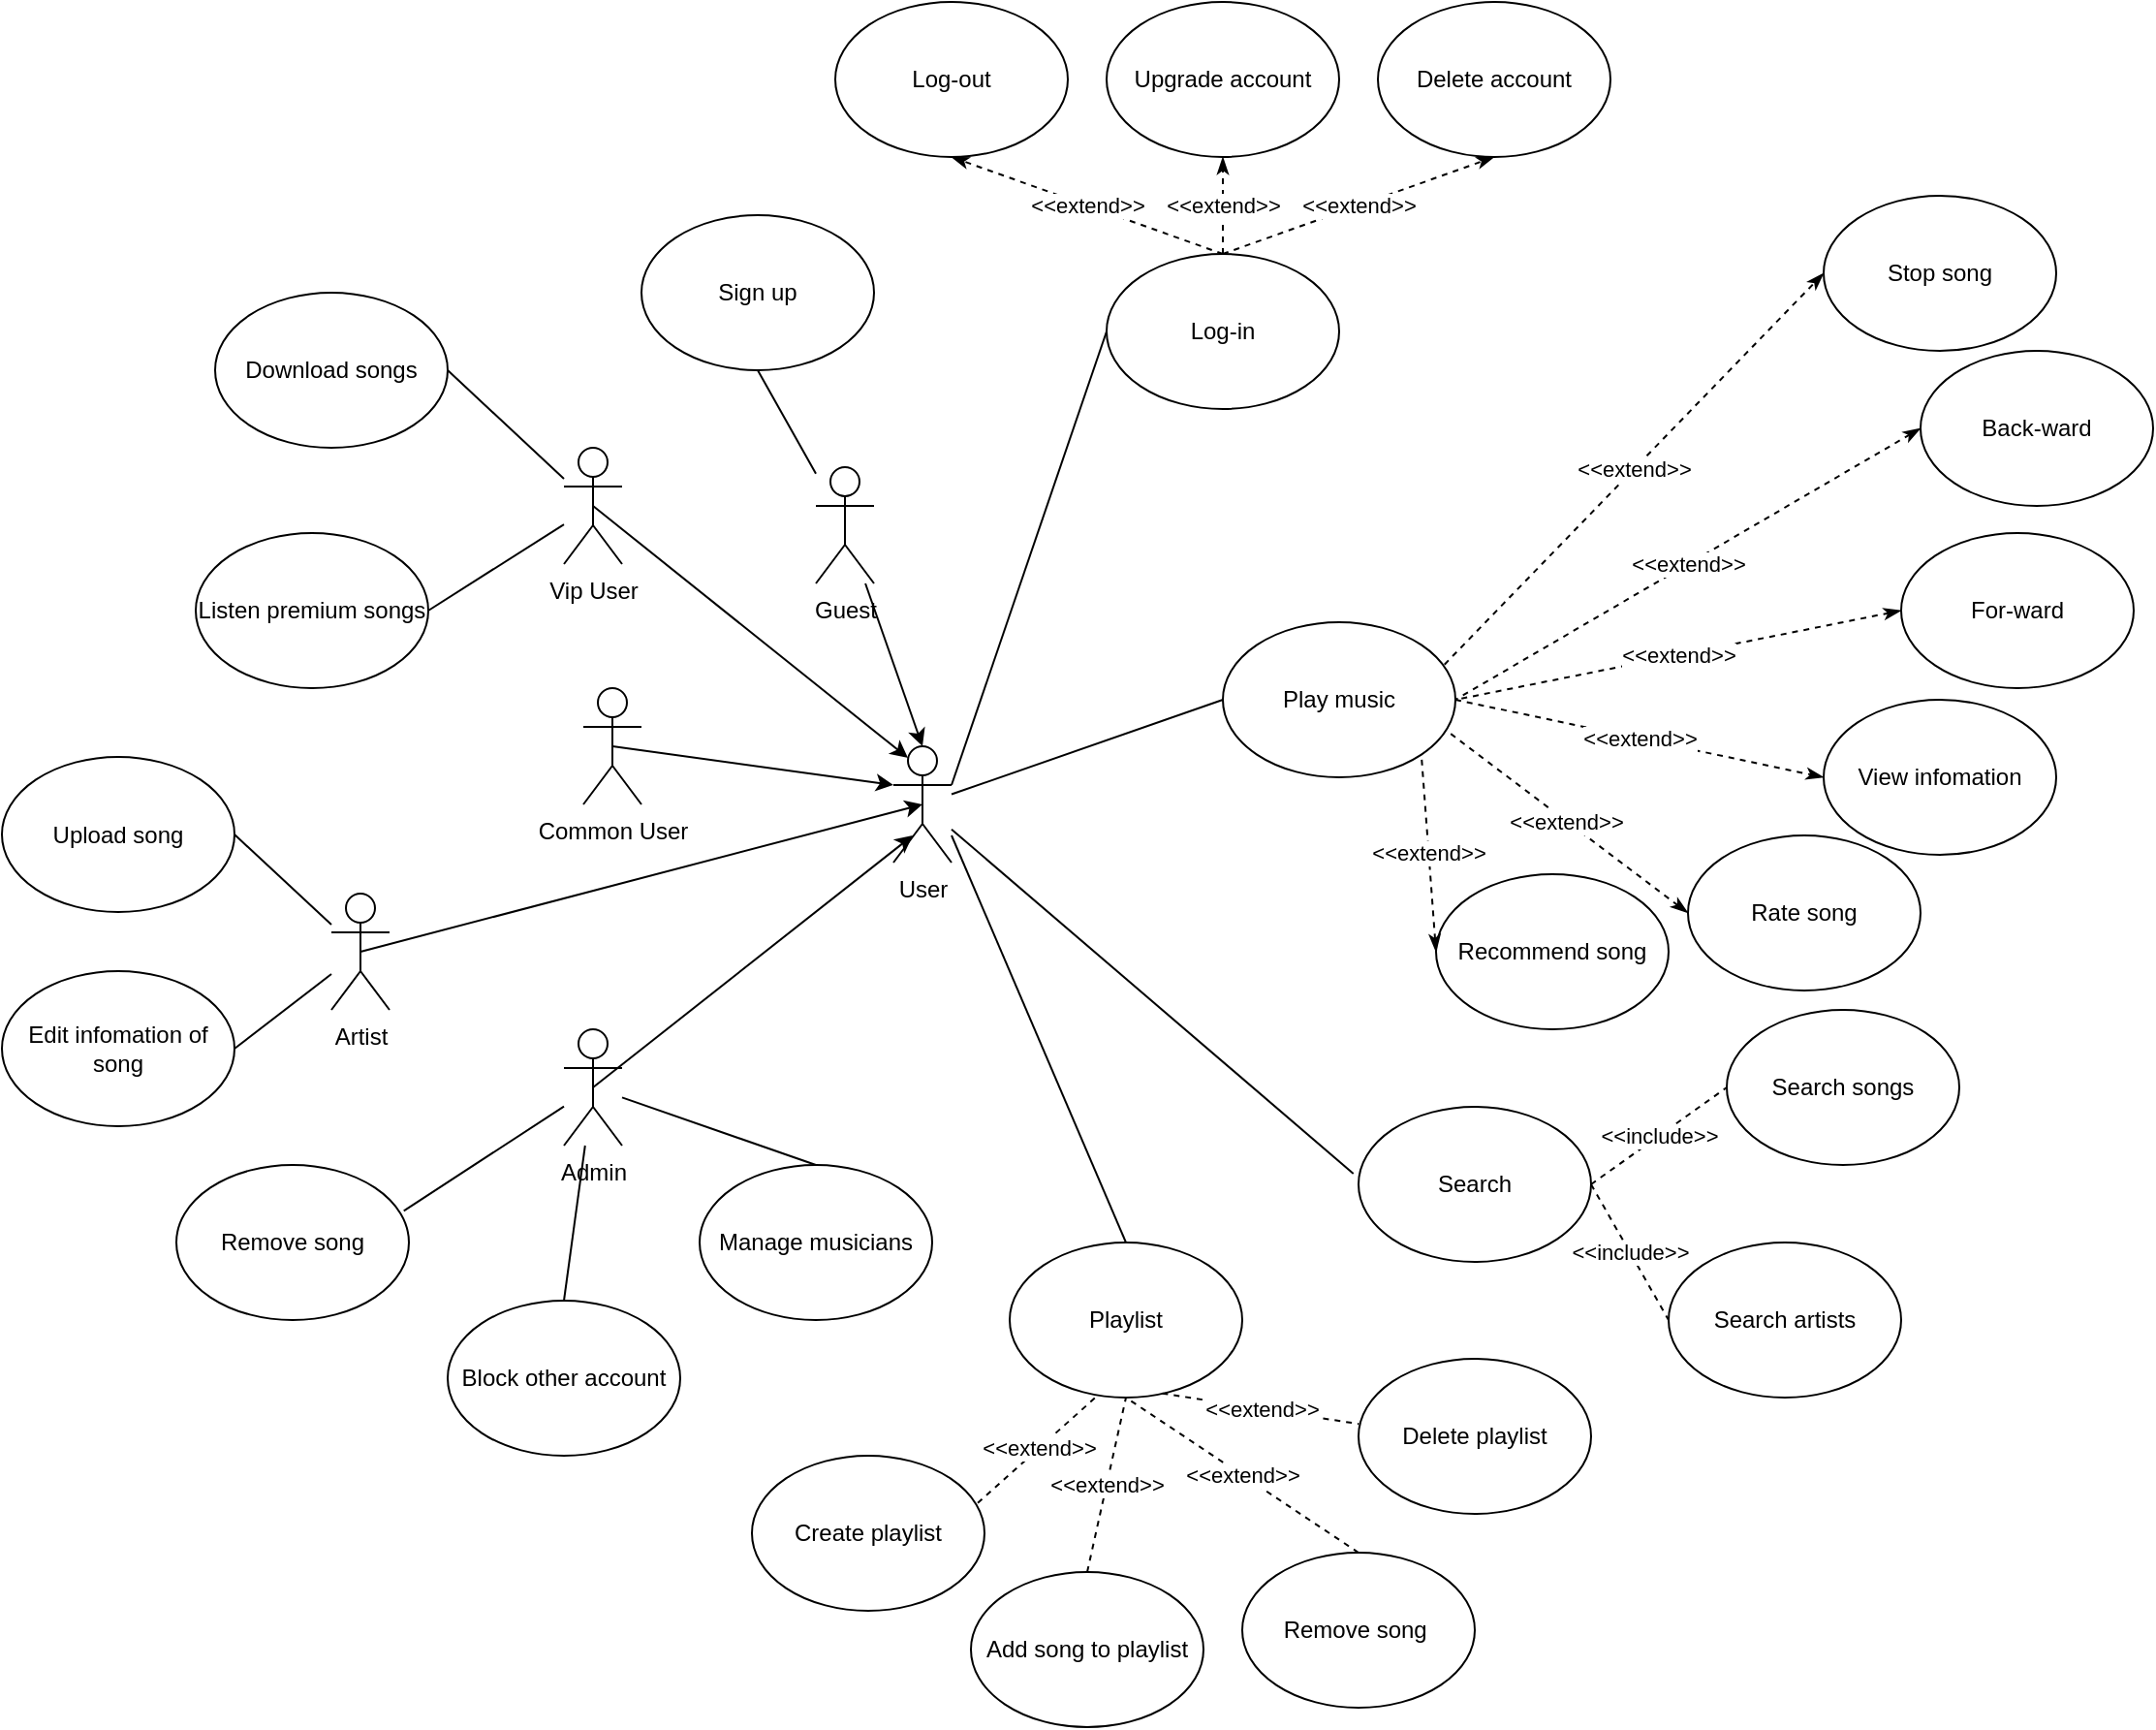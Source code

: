 <mxfile version="20.6.2" type="google" pages="2"><diagram name="Page-1" id="ff44883e-f642-bcb2-894b-16b3d25a3f0b"><mxGraphModel grid="1" page="1" gridSize="10" guides="1" tooltips="1" connect="1" arrows="1" fold="1" pageScale="1.5" pageWidth="1169" pageHeight="826" background="none" math="0" shadow="0"><root><mxCell id="0" style=";html=1;"/><mxCell id="1" style=";html=1;" parent="0"/><mxCell id="Z336J9xKQwWZEWa2pqKp-1" value="User" style="shape=umlActor;verticalLabelPosition=bottom;verticalAlign=top;html=1;outlineConnect=0;" vertex="1" parent="1"><mxGeometry x="840" y="534" width="30" height="60" as="geometry"/></mxCell><mxCell id="Z336J9xKQwWZEWa2pqKp-7" value="Log-in" style="ellipse;whiteSpace=wrap;html=1;" vertex="1" parent="1"><mxGeometry x="950" y="280" width="120" height="80" as="geometry"/></mxCell><mxCell id="Z336J9xKQwWZEWa2pqKp-8" value="Log-out" style="ellipse;whiteSpace=wrap;html=1;" vertex="1" parent="1"><mxGeometry x="810" y="150" width="120" height="80" as="geometry"/></mxCell><mxCell id="Z336J9xKQwWZEWa2pqKp-9" value="Upgrade account" style="ellipse;whiteSpace=wrap;html=1;" vertex="1" parent="1"><mxGeometry x="950" y="150" width="120" height="80" as="geometry"/></mxCell><mxCell id="Z336J9xKQwWZEWa2pqKp-12" value="" style="endArrow=none;html=1;rounded=0;entryX=0;entryY=0.5;entryDx=0;entryDy=0;exitX=1;exitY=0.333;exitDx=0;exitDy=0;exitPerimeter=0;" edge="1" parent="1" source="Z336J9xKQwWZEWa2pqKp-1" target="Z336J9xKQwWZEWa2pqKp-7"><mxGeometry width="50" height="50" relative="1" as="geometry"><mxPoint x="890" y="554" as="sourcePoint"/><mxPoint x="960" y="544" as="targetPoint"/></mxGeometry></mxCell><mxCell id="Z336J9xKQwWZEWa2pqKp-13" value="&amp;lt;&amp;lt;extend&amp;gt;&amp;gt;" style="endArrow=classicThin;html=1;rounded=0;exitX=0.5;exitY=0;exitDx=0;exitDy=0;entryX=0.5;entryY=1;entryDx=0;entryDy=0;dashed=1;startArrow=none;startFill=0;endFill=1;" edge="1" parent="1" source="Z336J9xKQwWZEWa2pqKp-7" target="Z336J9xKQwWZEWa2pqKp-8"><mxGeometry width="50" height="50" relative="1" as="geometry"><mxPoint x="1080" y="420" as="sourcePoint"/><mxPoint x="1130" y="370" as="targetPoint"/></mxGeometry></mxCell><mxCell id="Z336J9xKQwWZEWa2pqKp-14" value="&amp;lt;&amp;lt;extend&amp;gt;&amp;gt;" style="endArrow=classicThin;html=1;rounded=0;exitX=0.5;exitY=0;exitDx=0;exitDy=0;entryX=0.5;entryY=1;entryDx=0;entryDy=0;dashed=1;startArrow=none;startFill=0;endFill=1;" edge="1" parent="1" source="Z336J9xKQwWZEWa2pqKp-7" target="Z336J9xKQwWZEWa2pqKp-9"><mxGeometry width="50" height="50" relative="1" as="geometry"><mxPoint x="1090" y="430" as="sourcePoint"/><mxPoint x="1140" y="380" as="targetPoint"/></mxGeometry></mxCell><mxCell id="Z336J9xKQwWZEWa2pqKp-15" value="Sign up" style="ellipse;whiteSpace=wrap;html=1;" vertex="1" parent="1"><mxGeometry x="710" y="260" width="120" height="80" as="geometry"/></mxCell><mxCell id="Z336J9xKQwWZEWa2pqKp-17" value="Play music" style="ellipse;whiteSpace=wrap;html=1;" vertex="1" parent="1"><mxGeometry x="1010" y="470" width="120" height="80" as="geometry"/></mxCell><mxCell id="Z336J9xKQwWZEWa2pqKp-18" value="" style="endArrow=none;html=1;rounded=0;entryX=0;entryY=0.5;entryDx=0;entryDy=0;" edge="1" parent="1" source="Z336J9xKQwWZEWa2pqKp-1" target="Z336J9xKQwWZEWa2pqKp-17"><mxGeometry width="50" height="50" relative="1" as="geometry"><mxPoint x="900" y="600" as="sourcePoint"/><mxPoint x="950" y="550" as="targetPoint"/></mxGeometry></mxCell><mxCell id="Z336J9xKQwWZEWa2pqKp-20" value="Stop song" style="ellipse;whiteSpace=wrap;html=1;" vertex="1" parent="1"><mxGeometry x="1320" y="250" width="120" height="80" as="geometry"/></mxCell><mxCell id="Z336J9xKQwWZEWa2pqKp-21" value="View infomation" style="ellipse;whiteSpace=wrap;html=1;" vertex="1" parent="1"><mxGeometry x="1320" y="510" width="120" height="80" as="geometry"/></mxCell><mxCell id="Z336J9xKQwWZEWa2pqKp-22" value="Recommend song" style="ellipse;whiteSpace=wrap;html=1;" vertex="1" parent="1"><mxGeometry x="1120" y="600" width="120" height="80" as="geometry"/></mxCell><mxCell id="Z336J9xKQwWZEWa2pqKp-23" value="Rate song" style="ellipse;whiteSpace=wrap;html=1;" vertex="1" parent="1"><mxGeometry x="1250" y="580" width="120" height="80" as="geometry"/></mxCell><mxCell id="Z336J9xKQwWZEWa2pqKp-24" value="Back-ward" style="ellipse;whiteSpace=wrap;html=1;" vertex="1" parent="1"><mxGeometry x="1370" y="330" width="120" height="80" as="geometry"/></mxCell><mxCell id="Z336J9xKQwWZEWa2pqKp-25" value="For-ward" style="ellipse;whiteSpace=wrap;html=1;" vertex="1" parent="1"><mxGeometry x="1360" y="424" width="120" height="80" as="geometry"/></mxCell><mxCell id="Z336J9xKQwWZEWa2pqKp-27" value="&amp;lt;&amp;lt;extend&amp;gt;&amp;gt;" style="endArrow=classicThin;html=1;rounded=0;exitX=0.953;exitY=0.273;exitDx=0;exitDy=0;entryX=0;entryY=0.5;entryDx=0;entryDy=0;exitPerimeter=0;dashed=1;startArrow=none;startFill=0;endFill=1;" edge="1" parent="1" source="Z336J9xKQwWZEWa2pqKp-17" target="Z336J9xKQwWZEWa2pqKp-20"><mxGeometry width="50" height="50" relative="1" as="geometry"><mxPoint x="1110" y="590" as="sourcePoint"/><mxPoint x="1160" y="540" as="targetPoint"/></mxGeometry></mxCell><mxCell id="Z336J9xKQwWZEWa2pqKp-28" value="&amp;lt;&amp;lt;extend&amp;gt;&amp;gt;" style="endArrow=classicThin;html=1;rounded=0;exitX=1;exitY=0.5;exitDx=0;exitDy=0;entryX=0;entryY=0.5;entryDx=0;entryDy=0;dashed=1;startArrow=none;startFill=0;endFill=1;" edge="1" parent="1" source="Z336J9xKQwWZEWa2pqKp-17" target="Z336J9xKQwWZEWa2pqKp-21"><mxGeometry width="50" height="50" relative="1" as="geometry"><mxPoint x="1080" y="560" as="sourcePoint"/><mxPoint x="1110" y="510" as="targetPoint"/></mxGeometry></mxCell><mxCell id="Z336J9xKQwWZEWa2pqKp-29" value="&amp;lt;&amp;lt;extend&amp;gt;&amp;gt;" style="endArrow=none;html=1;rounded=0;entryX=0.959;entryY=0.696;entryDx=0;entryDy=0;exitX=0;exitY=0.5;exitDx=0;exitDy=0;entryPerimeter=0;dashed=1;startArrow=classicThin;startFill=1;endFill=0;" edge="1" parent="1" source="Z336J9xKQwWZEWa2pqKp-23" target="Z336J9xKQwWZEWa2pqKp-17"><mxGeometry width="50" height="50" relative="1" as="geometry"><mxPoint x="920" y="640" as="sourcePoint"/><mxPoint x="970" y="590" as="targetPoint"/></mxGeometry></mxCell><mxCell id="Z336J9xKQwWZEWa2pqKp-30" value="&amp;lt;&amp;lt;extend&amp;gt;&amp;gt;" style="endArrow=none;html=1;rounded=0;entryX=1;entryY=0.5;entryDx=0;entryDy=0;exitX=0;exitY=0.5;exitDx=0;exitDy=0;dashed=1;startArrow=classicThin;startFill=1;endFill=0;" edge="1" parent="1" source="Z336J9xKQwWZEWa2pqKp-25" target="Z336J9xKQwWZEWa2pqKp-17"><mxGeometry width="50" height="50" relative="1" as="geometry"><mxPoint x="890" y="740" as="sourcePoint"/><mxPoint x="940" y="690" as="targetPoint"/></mxGeometry></mxCell><mxCell id="Z336J9xKQwWZEWa2pqKp-31" value="&amp;lt;&amp;lt;extend&amp;gt;&amp;gt;" style="endArrow=none;html=1;rounded=0;exitX=0;exitY=0.5;exitDx=0;exitDy=0;entryX=1;entryY=0.5;entryDx=0;entryDy=0;dashed=1;startArrow=classicThin;startFill=1;endFill=0;" edge="1" parent="1" source="Z336J9xKQwWZEWa2pqKp-24" target="Z336J9xKQwWZEWa2pqKp-17"><mxGeometry width="50" height="50" relative="1" as="geometry"><mxPoint x="860" y="700" as="sourcePoint"/><mxPoint x="1170" y="430" as="targetPoint"/></mxGeometry></mxCell><mxCell id="Z336J9xKQwWZEWa2pqKp-33" value="&amp;lt;&amp;lt;extend&amp;gt;&amp;gt;" style="endArrow=none;html=1;rounded=0;exitX=0;exitY=0.5;exitDx=0;exitDy=0;entryX=1;entryY=1;entryDx=0;entryDy=0;dashed=1;startArrow=classicThin;startFill=1;endFill=0;" edge="1" parent="1" source="Z336J9xKQwWZEWa2pqKp-22" target="Z336J9xKQwWZEWa2pqKp-17"><mxGeometry width="50" height="50" relative="1" as="geometry"><mxPoint x="790" y="720" as="sourcePoint"/><mxPoint x="1170" y="430" as="targetPoint"/></mxGeometry></mxCell><mxCell id="Z336J9xKQwWZEWa2pqKp-34" value="Delete account" style="ellipse;whiteSpace=wrap;html=1;" vertex="1" parent="1"><mxGeometry x="1090" y="150" width="120" height="80" as="geometry"/></mxCell><mxCell id="Z336J9xKQwWZEWa2pqKp-35" value="&amp;lt;&amp;lt;extend&amp;gt;&amp;gt;" style="endArrow=classicThin;html=1;rounded=0;entryX=0.5;entryY=1;entryDx=0;entryDy=0;dashed=1;startArrow=none;startFill=0;endFill=1;" edge="1" parent="1" target="Z336J9xKQwWZEWa2pqKp-34"><mxGeometry width="50" height="50" relative="1" as="geometry"><mxPoint x="1010" y="280" as="sourcePoint"/><mxPoint x="1220" y="300" as="targetPoint"/></mxGeometry></mxCell><mxCell id="Z336J9xKQwWZEWa2pqKp-39" value="Playlist" style="ellipse;whiteSpace=wrap;html=1;" vertex="1" parent="1"><mxGeometry x="900" y="790" width="120" height="80" as="geometry"/></mxCell><mxCell id="Z336J9xKQwWZEWa2pqKp-40" value="" style="endArrow=none;html=1;rounded=0;exitX=0.5;exitY=0;exitDx=0;exitDy=0;" edge="1" parent="1" source="Z336J9xKQwWZEWa2pqKp-39"><mxGeometry width="50" height="50" relative="1" as="geometry"><mxPoint x="750" y="750" as="sourcePoint"/><mxPoint x="870" y="580" as="targetPoint"/></mxGeometry></mxCell><mxCell id="Z336J9xKQwWZEWa2pqKp-41" value="Create playlist" style="ellipse;whiteSpace=wrap;html=1;" vertex="1" parent="1"><mxGeometry x="767" y="900" width="120" height="80" as="geometry"/></mxCell><mxCell id="Z336J9xKQwWZEWa2pqKp-42" value="Add song to playlist" style="ellipse;whiteSpace=wrap;html=1;" vertex="1" parent="1"><mxGeometry x="880" y="960" width="120" height="80" as="geometry"/></mxCell><mxCell id="Z336J9xKQwWZEWa2pqKp-43" value="Remove song&amp;nbsp;" style="ellipse;whiteSpace=wrap;html=1;" vertex="1" parent="1"><mxGeometry x="1020" y="950" width="120" height="80" as="geometry"/></mxCell><mxCell id="Z336J9xKQwWZEWa2pqKp-44" value="Delete playlist" style="ellipse;whiteSpace=wrap;html=1;" vertex="1" parent="1"><mxGeometry x="1080" y="850" width="120" height="80" as="geometry"/></mxCell><mxCell id="Z336J9xKQwWZEWa2pqKp-45" value="&amp;lt;&amp;lt;extend&amp;gt;&amp;gt;" style="endArrow=none;dashed=1;html=1;rounded=0;exitX=0.656;exitY=0.973;exitDx=0;exitDy=0;exitPerimeter=0;entryX=0.001;entryY=0.42;entryDx=0;entryDy=0;entryPerimeter=0;" edge="1" parent="1" source="Z336J9xKQwWZEWa2pqKp-39" target="Z336J9xKQwWZEWa2pqKp-44"><mxGeometry width="50" height="50" relative="1" as="geometry"><mxPoint x="953" y="890" as="sourcePoint"/><mxPoint x="1003" y="840" as="targetPoint"/></mxGeometry></mxCell><mxCell id="Z336J9xKQwWZEWa2pqKp-46" value="&amp;lt;&amp;lt;extend&amp;gt;&amp;gt;" style="endArrow=none;dashed=1;html=1;rounded=0;entryX=0.5;entryY=1;entryDx=0;entryDy=0;exitX=0.5;exitY=0;exitDx=0;exitDy=0;" edge="1" parent="1" source="Z336J9xKQwWZEWa2pqKp-43" target="Z336J9xKQwWZEWa2pqKp-39"><mxGeometry width="50" height="50" relative="1" as="geometry"><mxPoint x="903" y="970" as="sourcePoint"/><mxPoint x="953" y="920" as="targetPoint"/></mxGeometry></mxCell><mxCell id="Z336J9xKQwWZEWa2pqKp-47" value="&amp;lt;&amp;lt;extend&amp;gt;&amp;gt;" style="endArrow=none;dashed=1;html=1;rounded=0;entryX=0.5;entryY=1;entryDx=0;entryDy=0;exitX=0.5;exitY=0;exitDx=0;exitDy=0;" edge="1" parent="1" source="Z336J9xKQwWZEWa2pqKp-42" target="Z336J9xKQwWZEWa2pqKp-39"><mxGeometry width="50" height="50" relative="1" as="geometry"><mxPoint x="873" y="930" as="sourcePoint"/><mxPoint x="923" y="880" as="targetPoint"/></mxGeometry></mxCell><mxCell id="Z336J9xKQwWZEWa2pqKp-48" value="&amp;lt;&amp;lt;extend&amp;gt;&amp;gt;" style="endArrow=none;dashed=1;html=1;rounded=0;entryX=0.382;entryY=0.982;entryDx=0;entryDy=0;exitX=0.971;exitY=0.304;exitDx=0;exitDy=0;exitPerimeter=0;entryPerimeter=0;" edge="1" parent="1" source="Z336J9xKQwWZEWa2pqKp-41" target="Z336J9xKQwWZEWa2pqKp-39"><mxGeometry width="50" height="50" relative="1" as="geometry"><mxPoint x="838" y="910" as="sourcePoint"/><mxPoint x="888" y="860" as="targetPoint"/></mxGeometry></mxCell><mxCell id="Z336J9xKQwWZEWa2pqKp-49" value="Common User" style="shape=umlActor;verticalLabelPosition=bottom;verticalAlign=top;html=1;outlineConnect=0;" vertex="1" parent="1"><mxGeometry x="680" y="504" width="30" height="60" as="geometry"/></mxCell><mxCell id="Z336J9xKQwWZEWa2pqKp-51" value="Vip User" style="shape=umlActor;verticalLabelPosition=bottom;verticalAlign=top;html=1;outlineConnect=0;" vertex="1" parent="1"><mxGeometry x="670" y="380" width="30" height="60" as="geometry"/></mxCell><mxCell id="Z336J9xKQwWZEWa2pqKp-52" value="Artist" style="shape=umlActor;verticalLabelPosition=bottom;verticalAlign=top;html=1;outlineConnect=0;" vertex="1" parent="1"><mxGeometry x="550" y="610" width="30" height="60" as="geometry"/></mxCell><mxCell id="Z336J9xKQwWZEWa2pqKp-53" value="Admin" style="shape=umlActor;verticalLabelPosition=bottom;verticalAlign=top;html=1;outlineConnect=0;" vertex="1" parent="1"><mxGeometry x="670" y="680" width="30" height="60" as="geometry"/></mxCell><mxCell id="Z336J9xKQwWZEWa2pqKp-56" value="" style="endArrow=classic;html=1;rounded=0;exitX=0.5;exitY=0.5;exitDx=0;exitDy=0;exitPerimeter=0;" edge="1" parent="1" source="Z336J9xKQwWZEWa2pqKp-53"><mxGeometry width="50" height="50" relative="1" as="geometry"><mxPoint x="720" y="810" as="sourcePoint"/><mxPoint x="850" y="580" as="targetPoint"/></mxGeometry></mxCell><mxCell id="Z336J9xKQwWZEWa2pqKp-57" value="" style="endArrow=classic;html=1;rounded=0;exitX=0.5;exitY=0.5;exitDx=0;exitDy=0;exitPerimeter=0;entryX=0.5;entryY=0.5;entryDx=0;entryDy=0;entryPerimeter=0;" edge="1" parent="1" source="Z336J9xKQwWZEWa2pqKp-52" target="Z336J9xKQwWZEWa2pqKp-1"><mxGeometry width="50" height="50" relative="1" as="geometry"><mxPoint x="670" y="700" as="sourcePoint"/><mxPoint x="720" y="650" as="targetPoint"/></mxGeometry></mxCell><mxCell id="Z336J9xKQwWZEWa2pqKp-59" value="" style="endArrow=classic;html=1;rounded=0;exitX=0.5;exitY=0.5;exitDx=0;exitDy=0;exitPerimeter=0;entryX=0.25;entryY=0.1;entryDx=0;entryDy=0;entryPerimeter=0;" edge="1" parent="1" source="Z336J9xKQwWZEWa2pqKp-51" target="Z336J9xKQwWZEWa2pqKp-1"><mxGeometry width="50" height="50" relative="1" as="geometry"><mxPoint x="430" y="520" as="sourcePoint"/><mxPoint x="480" y="470" as="targetPoint"/></mxGeometry></mxCell><mxCell id="Z336J9xKQwWZEWa2pqKp-60" value="" style="endArrow=classic;html=1;rounded=0;exitX=0.5;exitY=0.5;exitDx=0;exitDy=0;exitPerimeter=0;entryX=0;entryY=0.333;entryDx=0;entryDy=0;entryPerimeter=0;" edge="1" parent="1" source="Z336J9xKQwWZEWa2pqKp-49" target="Z336J9xKQwWZEWa2pqKp-1"><mxGeometry width="50" height="50" relative="1" as="geometry"><mxPoint x="440" y="550" as="sourcePoint"/><mxPoint x="490" y="500" as="targetPoint"/></mxGeometry></mxCell><mxCell id="Z336J9xKQwWZEWa2pqKp-61" value="Block other account" style="ellipse;whiteSpace=wrap;html=1;" vertex="1" parent="1"><mxGeometry x="610" y="820" width="120" height="80" as="geometry"/></mxCell><mxCell id="Z336J9xKQwWZEWa2pqKp-62" value="Manage musicians" style="ellipse;whiteSpace=wrap;html=1;" vertex="1" parent="1"><mxGeometry x="740" y="750" width="120" height="80" as="geometry"/></mxCell><mxCell id="Z336J9xKQwWZEWa2pqKp-63" value="" style="endArrow=none;html=1;rounded=0;exitX=0.5;exitY=0;exitDx=0;exitDy=0;" edge="1" parent="1" source="Z336J9xKQwWZEWa2pqKp-61" target="Z336J9xKQwWZEWa2pqKp-53"><mxGeometry width="50" height="50" relative="1" as="geometry"><mxPoint x="285" y="820" as="sourcePoint"/><mxPoint x="335" y="770" as="targetPoint"/></mxGeometry></mxCell><mxCell id="Z336J9xKQwWZEWa2pqKp-64" value="" style="endArrow=none;html=1;rounded=0;exitX=0.5;exitY=0;exitDx=0;exitDy=0;" edge="1" parent="1" source="Z336J9xKQwWZEWa2pqKp-62" target="Z336J9xKQwWZEWa2pqKp-53"><mxGeometry width="50" height="50" relative="1" as="geometry"><mxPoint x="495" y="840" as="sourcePoint"/><mxPoint x="545" y="790" as="targetPoint"/></mxGeometry></mxCell><mxCell id="Z336J9xKQwWZEWa2pqKp-65" value="Search" style="ellipse;whiteSpace=wrap;html=1;" vertex="1" parent="1"><mxGeometry x="1080" y="720" width="120" height="80" as="geometry"/></mxCell><mxCell id="Z336J9xKQwWZEWa2pqKp-66" value="Search songs" style="ellipse;whiteSpace=wrap;html=1;" vertex="1" parent="1"><mxGeometry x="1270" y="670" width="120" height="80" as="geometry"/></mxCell><mxCell id="Z336J9xKQwWZEWa2pqKp-67" value="Search artists" style="ellipse;whiteSpace=wrap;html=1;" vertex="1" parent="1"><mxGeometry x="1240" y="790" width="120" height="80" as="geometry"/></mxCell><mxCell id="Z336J9xKQwWZEWa2pqKp-68" value="&amp;lt;&amp;lt;include&amp;gt;&amp;gt;" style="endArrow=none;dashed=1;html=1;rounded=0;exitX=1;exitY=0.5;exitDx=0;exitDy=0;entryX=0;entryY=0.5;entryDx=0;entryDy=0;" edge="1" parent="1" source="Z336J9xKQwWZEWa2pqKp-65" target="Z336J9xKQwWZEWa2pqKp-67"><mxGeometry width="50" height="50" relative="1" as="geometry"><mxPoint x="1190" y="910" as="sourcePoint"/><mxPoint x="1240" y="860" as="targetPoint"/></mxGeometry></mxCell><mxCell id="Z336J9xKQwWZEWa2pqKp-69" value="&amp;lt;&amp;lt;include&amp;gt;&amp;gt;" style="endArrow=none;dashed=1;html=1;rounded=0;exitX=1;exitY=0.5;exitDx=0;exitDy=0;entryX=0;entryY=0.5;entryDx=0;entryDy=0;" edge="1" parent="1" source="Z336J9xKQwWZEWa2pqKp-65" target="Z336J9xKQwWZEWa2pqKp-66"><mxGeometry width="50" height="50" relative="1" as="geometry"><mxPoint x="1100" y="680" as="sourcePoint"/><mxPoint x="1150" y="630" as="targetPoint"/></mxGeometry></mxCell><mxCell id="Z336J9xKQwWZEWa2pqKp-70" value="" style="endArrow=none;html=1;rounded=0;entryX=-0.022;entryY=0.431;entryDx=0;entryDy=0;entryPerimeter=0;" edge="1" parent="1" source="Z336J9xKQwWZEWa2pqKp-1" target="Z336J9xKQwWZEWa2pqKp-65"><mxGeometry width="50" height="50" relative="1" as="geometry"><mxPoint x="960" y="680" as="sourcePoint"/><mxPoint x="1010" y="630" as="targetPoint"/></mxGeometry></mxCell><mxCell id="Z336J9xKQwWZEWa2pqKp-71" value="Download songs" style="ellipse;whiteSpace=wrap;html=1;" vertex="1" parent="1"><mxGeometry x="490" y="300" width="120" height="80" as="geometry"/></mxCell><mxCell id="Z336J9xKQwWZEWa2pqKp-72" value="Listen premium songs" style="ellipse;whiteSpace=wrap;html=1;" vertex="1" parent="1"><mxGeometry x="480" y="424" width="120" height="80" as="geometry"/></mxCell><mxCell id="Z336J9xKQwWZEWa2pqKp-73" value="" style="endArrow=none;html=1;rounded=0;entryX=1;entryY=0.5;entryDx=0;entryDy=0;" edge="1" parent="1" source="Z336J9xKQwWZEWa2pqKp-51" target="Z336J9xKQwWZEWa2pqKp-71"><mxGeometry width="50" height="50" relative="1" as="geometry"><mxPoint x="400" y="450" as="sourcePoint"/><mxPoint x="450" y="400" as="targetPoint"/></mxGeometry></mxCell><mxCell id="Z336J9xKQwWZEWa2pqKp-75" value="" style="endArrow=none;html=1;rounded=0;exitX=1;exitY=0.5;exitDx=0;exitDy=0;" edge="1" parent="1" source="Z336J9xKQwWZEWa2pqKp-72" target="Z336J9xKQwWZEWa2pqKp-51"><mxGeometry width="50" height="50" relative="1" as="geometry"><mxPoint x="420" y="500" as="sourcePoint"/><mxPoint x="470" y="450" as="targetPoint"/></mxGeometry></mxCell><mxCell id="Z336J9xKQwWZEWa2pqKp-76" value="Upload song" style="ellipse;whiteSpace=wrap;html=1;" vertex="1" parent="1"><mxGeometry x="380" y="539.5" width="120" height="80" as="geometry"/></mxCell><mxCell id="Z336J9xKQwWZEWa2pqKp-77" value="Edit infomation of song" style="ellipse;whiteSpace=wrap;html=1;" vertex="1" parent="1"><mxGeometry x="380" y="650" width="120" height="80" as="geometry"/></mxCell><mxCell id="Z336J9xKQwWZEWa2pqKp-78" value="Remove song" style="ellipse;whiteSpace=wrap;html=1;" vertex="1" parent="1"><mxGeometry x="470" y="750" width="120" height="80" as="geometry"/></mxCell><mxCell id="Z336J9xKQwWZEWa2pqKp-79" value="" style="endArrow=none;html=1;rounded=0;exitX=0.978;exitY=0.296;exitDx=0;exitDy=0;exitPerimeter=0;" edge="1" parent="1" source="Z336J9xKQwWZEWa2pqKp-78" target="Z336J9xKQwWZEWa2pqKp-53"><mxGeometry width="50" height="50" relative="1" as="geometry"><mxPoint x="310" y="920" as="sourcePoint"/><mxPoint x="360" y="870" as="targetPoint"/></mxGeometry></mxCell><mxCell id="Z336J9xKQwWZEWa2pqKp-80" value="" style="endArrow=none;html=1;rounded=0;entryX=1;entryY=0.5;entryDx=0;entryDy=0;" edge="1" parent="1" source="Z336J9xKQwWZEWa2pqKp-52" target="Z336J9xKQwWZEWa2pqKp-76"><mxGeometry width="50" height="50" relative="1" as="geometry"><mxPoint x="250" y="670" as="sourcePoint"/><mxPoint x="300" y="620" as="targetPoint"/></mxGeometry></mxCell><mxCell id="Z336J9xKQwWZEWa2pqKp-81" value="" style="endArrow=none;html=1;rounded=0;exitX=1;exitY=0.5;exitDx=0;exitDy=0;" edge="1" parent="1" source="Z336J9xKQwWZEWa2pqKp-77" target="Z336J9xKQwWZEWa2pqKp-52"><mxGeometry width="50" height="50" relative="1" as="geometry"><mxPoint x="180" y="700" as="sourcePoint"/><mxPoint x="230" y="650" as="targetPoint"/></mxGeometry></mxCell><mxCell id="Z336J9xKQwWZEWa2pqKp-82" value="Guest" style="shape=umlActor;verticalLabelPosition=bottom;verticalAlign=top;html=1;outlineConnect=0;" vertex="1" parent="1"><mxGeometry x="800" y="390" width="30" height="60" as="geometry"/></mxCell><mxCell id="Z336J9xKQwWZEWa2pqKp-84" value="" style="endArrow=none;html=1;rounded=0;exitX=0.5;exitY=1;exitDx=0;exitDy=0;" edge="1" parent="1" source="Z336J9xKQwWZEWa2pqKp-15" target="Z336J9xKQwWZEWa2pqKp-82"><mxGeometry width="50" height="50" relative="1" as="geometry"><mxPoint x="990" y="640" as="sourcePoint"/><mxPoint x="1040" y="590" as="targetPoint"/></mxGeometry></mxCell><mxCell id="Z336J9xKQwWZEWa2pqKp-85" value="" style="endArrow=classic;html=1;rounded=0;entryX=0.5;entryY=0;entryDx=0;entryDy=0;entryPerimeter=0;" edge="1" parent="1" source="Z336J9xKQwWZEWa2pqKp-82" target="Z336J9xKQwWZEWa2pqKp-1"><mxGeometry width="50" height="50" relative="1" as="geometry"><mxPoint x="830" y="470" as="sourcePoint"/><mxPoint x="900.711" y="420" as="targetPoint"/></mxGeometry></mxCell></root></mxGraphModel></diagram><diagram id="wUtZpb5uzCTQOXXFvDjx" name="Page-2"><mxGraphModel grid="1" page="1" gridSize="10" guides="1" tooltips="1" connect="1" arrows="1" fold="1" pageScale="1" pageWidth="850" pageHeight="1100" math="0" shadow="0"><root><mxCell id="0"/><mxCell id="1" parent="0"/><mxCell id="Jufqwdg2dxC10Es4atc0-3" value="" style="rounded=1;whiteSpace=wrap;html=1;glass=0;sketch=1;fontSize=22;fillColor=#fad7ac;strokeColor=#b46504;" vertex="1" parent="1"><mxGeometry x="470" y="160" width="210" height="750" as="geometry"/></mxCell><mxCell id="Jufqwdg2dxC10Es4atc0-1" value="" style="rounded=1;whiteSpace=wrap;html=1;fillColor=#fad7ac;sketch=1;glass=0;strokeColor=#b46504;" vertex="1" parent="1"><mxGeometry x="950" y="60" width="550" height="940" as="geometry"/></mxCell><mxCell id="-y-t7lBx-9kMHaiKGgby-1" value="Common User" style="shape=umlActor;verticalLabelPosition=bottom;verticalAlign=top;html=1;outlineConnect=0;fontSize=17;" vertex="1" parent="1"><mxGeometry x="830" y="460.5" width="30" height="60" as="geometry"/></mxCell><mxCell id="-y-t7lBx-9kMHaiKGgby-2" value="Log-in" style="ellipse;whiteSpace=wrap;html=1;fillColor=#f8cecc;strokeColor=#b85450;" vertex="1" parent="1"><mxGeometry x="1180" y="250" width="120" height="80" as="geometry"/></mxCell><mxCell id="-y-t7lBx-9kMHaiKGgby-3" value="Log-out" style="ellipse;whiteSpace=wrap;html=1;fillColor=#ffe6cc;strokeColor=#d79b00;" vertex="1" parent="1"><mxGeometry x="1340" y="130" width="120" height="80" as="geometry"/></mxCell><mxCell id="-y-t7lBx-9kMHaiKGgby-4" value="Upgrade account" style="ellipse;whiteSpace=wrap;html=1;fillColor=#ffe6cc;strokeColor=#d79b00;" vertex="1" parent="1"><mxGeometry x="1180" y="130" width="120" height="80" as="geometry"/></mxCell><mxCell id="-y-t7lBx-9kMHaiKGgby-5" value="" style="endArrow=none;html=1;rounded=0;entryX=0;entryY=0.5;entryDx=0;entryDy=0;exitX=1;exitY=0.333;exitDx=0;exitDy=0;exitPerimeter=0;" edge="1" parent="1" source="-y-t7lBx-9kMHaiKGgby-1" target="-y-t7lBx-9kMHaiKGgby-2"><mxGeometry width="50" height="50" relative="1" as="geometry"><mxPoint x="890" y="554" as="sourcePoint"/><mxPoint x="960" y="544" as="targetPoint"/></mxGeometry></mxCell><mxCell id="-y-t7lBx-9kMHaiKGgby-6" value="&amp;lt;&amp;lt;extend&amp;gt;&amp;gt;" style="endArrow=classicThin;html=1;rounded=0;entryX=0;entryY=1;entryDx=0;entryDy=0;dashed=1;startArrow=none;startFill=0;endFill=1;" edge="1" parent="1" source="-y-t7lBx-9kMHaiKGgby-2" target="-y-t7lBx-9kMHaiKGgby-3"><mxGeometry width="50" height="50" relative="1" as="geometry"><mxPoint x="1080" y="420" as="sourcePoint"/><mxPoint x="1130" y="370" as="targetPoint"/></mxGeometry></mxCell><mxCell id="-y-t7lBx-9kMHaiKGgby-7" value="&amp;lt;&amp;lt;extend&amp;gt;&amp;gt;" style="endArrow=classicThin;html=1;rounded=0;exitX=0.5;exitY=0;exitDx=0;exitDy=0;entryX=0.5;entryY=1;entryDx=0;entryDy=0;dashed=1;startArrow=none;startFill=0;endFill=1;" edge="1" parent="1" source="-y-t7lBx-9kMHaiKGgby-2" target="-y-t7lBx-9kMHaiKGgby-4"><mxGeometry width="50" height="50" relative="1" as="geometry"><mxPoint x="1090" y="430" as="sourcePoint"/><mxPoint x="1140" y="380" as="targetPoint"/></mxGeometry></mxCell><mxCell id="-y-t7lBx-9kMHaiKGgby-8" value="Sign up" style="ellipse;whiteSpace=wrap;html=1;fillColor=#e1d5e7;strokeColor=#9673a6;" vertex="1" parent="1"><mxGeometry x="950" y="240" width="120" height="80" as="geometry"/></mxCell><mxCell id="-y-t7lBx-9kMHaiKGgby-9" value="Play music" style="ellipse;whiteSpace=wrap;html=1;fillColor=#f8cecc;strokeColor=#b85450;" vertex="1" parent="1"><mxGeometry x="1180" y="454" width="120" height="80" as="geometry"/></mxCell><mxCell id="-y-t7lBx-9kMHaiKGgby-10" value="" style="endArrow=none;html=1;rounded=0;entryX=0;entryY=0.5;entryDx=0;entryDy=0;" edge="1" parent="1" source="-y-t7lBx-9kMHaiKGgby-1" target="-y-t7lBx-9kMHaiKGgby-9"><mxGeometry width="50" height="50" relative="1" as="geometry"><mxPoint x="900" y="600" as="sourcePoint"/><mxPoint x="950" y="550" as="targetPoint"/></mxGeometry></mxCell><mxCell id="-y-t7lBx-9kMHaiKGgby-11" value="Stop song" style="ellipse;whiteSpace=wrap;html=1;fillColor=#ffe6cc;strokeColor=#d79b00;" vertex="1" parent="1"><mxGeometry x="1180" y="340" width="120" height="80" as="geometry"/></mxCell><mxCell id="-y-t7lBx-9kMHaiKGgby-12" value="View infomation" style="ellipse;whiteSpace=wrap;html=1;fillColor=#ffe6cc;strokeColor=#d79b00;" vertex="1" parent="1"><mxGeometry x="1340" y="560" width="120" height="80" as="geometry"/></mxCell><mxCell id="-y-t7lBx-9kMHaiKGgby-13" value="Recommend song" style="ellipse;whiteSpace=wrap;html=1;fillColor=#ffe6cc;strokeColor=#d79b00;" vertex="1" parent="1"><mxGeometry x="1030" y="534" width="120" height="80" as="geometry"/></mxCell><mxCell id="-y-t7lBx-9kMHaiKGgby-14" value="Rate song" style="ellipse;whiteSpace=wrap;html=1;fillColor=#ffe6cc;strokeColor=#d79b00;" vertex="1" parent="1"><mxGeometry x="1180" y="560" width="120" height="80" as="geometry"/></mxCell><mxCell id="-y-t7lBx-9kMHaiKGgby-15" value="Back-ward" style="ellipse;whiteSpace=wrap;html=1;fillColor=#ffe6cc;strokeColor=#d79b00;" vertex="1" parent="1"><mxGeometry x="1350" y="350" width="120" height="80" as="geometry"/></mxCell><mxCell id="-y-t7lBx-9kMHaiKGgby-16" value="For-ward" style="ellipse;whiteSpace=wrap;html=1;fillColor=#ffe6cc;strokeColor=#d79b00;" vertex="1" parent="1"><mxGeometry x="1370" y="454" width="120" height="80" as="geometry"/></mxCell><mxCell id="-y-t7lBx-9kMHaiKGgby-17" value="&amp;lt;&amp;lt;extend&amp;gt;&amp;gt;" style="endArrow=classicThin;html=1;rounded=0;exitX=0.5;exitY=0;exitDx=0;exitDy=0;entryX=0.5;entryY=1;entryDx=0;entryDy=0;dashed=1;startArrow=none;startFill=0;endFill=1;" edge="1" parent="1" source="-y-t7lBx-9kMHaiKGgby-9" target="-y-t7lBx-9kMHaiKGgby-11"><mxGeometry width="50" height="50" relative="1" as="geometry"><mxPoint x="1110" y="590" as="sourcePoint"/><mxPoint x="1160" y="540" as="targetPoint"/></mxGeometry></mxCell><mxCell id="-y-t7lBx-9kMHaiKGgby-18" value="&amp;lt;&amp;lt;extend&amp;gt;&amp;gt;" style="endArrow=classicThin;html=1;rounded=0;exitX=1;exitY=1;exitDx=0;exitDy=0;entryX=0;entryY=0;entryDx=0;entryDy=0;dashed=1;startArrow=none;startFill=0;endFill=1;labelBorderColor=none;labelBackgroundColor=default;" edge="1" parent="1" source="-y-t7lBx-9kMHaiKGgby-9" target="-y-t7lBx-9kMHaiKGgby-12"><mxGeometry width="50" height="50" relative="1" as="geometry"><mxPoint x="1080" y="560" as="sourcePoint"/><mxPoint x="1110" y="510" as="targetPoint"/></mxGeometry></mxCell><mxCell id="-y-t7lBx-9kMHaiKGgby-19" value="&amp;lt;&amp;lt;extend&amp;gt;&amp;gt;" style="endArrow=none;html=1;rounded=0;entryX=0.5;entryY=1;entryDx=0;entryDy=0;exitX=0.5;exitY=0;exitDx=0;exitDy=0;dashed=1;startArrow=classicThin;startFill=1;endFill=0;" edge="1" parent="1" source="-y-t7lBx-9kMHaiKGgby-14" target="-y-t7lBx-9kMHaiKGgby-9"><mxGeometry width="50" height="50" relative="1" as="geometry"><mxPoint x="920" y="640" as="sourcePoint"/><mxPoint x="970" y="590" as="targetPoint"/></mxGeometry></mxCell><mxCell id="-y-t7lBx-9kMHaiKGgby-20" value="&amp;lt;&amp;lt;extend&amp;gt;&amp;gt;" style="endArrow=none;html=1;rounded=0;entryX=1;entryY=0.5;entryDx=0;entryDy=0;exitX=0;exitY=0.5;exitDx=0;exitDy=0;dashed=1;startArrow=classicThin;startFill=1;endFill=0;" edge="1" parent="1" source="-y-t7lBx-9kMHaiKGgby-16" target="-y-t7lBx-9kMHaiKGgby-9"><mxGeometry width="50" height="50" relative="1" as="geometry"><mxPoint x="890" y="740" as="sourcePoint"/><mxPoint x="940" y="690" as="targetPoint"/></mxGeometry></mxCell><mxCell id="-y-t7lBx-9kMHaiKGgby-21" value="&amp;lt;&amp;lt;extend&amp;gt;&amp;gt;" style="endArrow=none;html=1;rounded=0;exitX=0.097;exitY=0.842;exitDx=0;exitDy=0;entryX=1;entryY=0;entryDx=0;entryDy=0;dashed=1;startArrow=classicThin;startFill=1;endFill=0;exitPerimeter=0;" edge="1" parent="1" source="-y-t7lBx-9kMHaiKGgby-15" target="-y-t7lBx-9kMHaiKGgby-9"><mxGeometry width="50" height="50" relative="1" as="geometry"><mxPoint x="860" y="700" as="sourcePoint"/><mxPoint x="1170" y="430" as="targetPoint"/></mxGeometry></mxCell><mxCell id="-y-t7lBx-9kMHaiKGgby-22" value="&amp;lt;&amp;lt;extend&amp;gt;&amp;gt;" style="endArrow=none;html=1;rounded=0;exitX=1;exitY=0;exitDx=0;exitDy=0;dashed=1;startArrow=classicThin;startFill=1;endFill=0;entryX=0;entryY=1;entryDx=0;entryDy=0;" edge="1" parent="1" source="-y-t7lBx-9kMHaiKGgby-13" target="-y-t7lBx-9kMHaiKGgby-9"><mxGeometry width="50" height="50" relative="1" as="geometry"><mxPoint x="790" y="720" as="sourcePoint"/><mxPoint x="1080" y="550" as="targetPoint"/></mxGeometry></mxCell><mxCell id="-y-t7lBx-9kMHaiKGgby-23" value="Delete account" style="ellipse;whiteSpace=wrap;html=1;fillColor=#ffe6cc;strokeColor=#d79b00;" vertex="1" parent="1"><mxGeometry x="1380" y="240" width="120" height="80" as="geometry"/></mxCell><mxCell id="-y-t7lBx-9kMHaiKGgby-24" value="&amp;lt;&amp;lt;extend&amp;gt;&amp;gt;" style="endArrow=classicThin;html=1;rounded=0;entryX=0;entryY=0.5;entryDx=0;entryDy=0;dashed=1;startArrow=none;startFill=0;endFill=1;exitX=1;exitY=0.5;exitDx=0;exitDy=0;" edge="1" parent="1" source="-y-t7lBx-9kMHaiKGgby-2" target="-y-t7lBx-9kMHaiKGgby-23"><mxGeometry width="50" height="50" relative="1" as="geometry"><mxPoint x="1010" y="280" as="sourcePoint"/><mxPoint x="1220" y="300" as="targetPoint"/></mxGeometry></mxCell><mxCell id="-y-t7lBx-9kMHaiKGgby-25" value="Create Playlist" style="ellipse;whiteSpace=wrap;html=1;fillColor=#f8cecc;strokeColor=#b85450;" vertex="1" parent="1"><mxGeometry x="1070" y="910" width="120" height="80" as="geometry"/></mxCell><mxCell id="-y-t7lBx-9kMHaiKGgby-26" value="" style="endArrow=none;html=1;rounded=0;exitX=0;exitY=0.5;exitDx=0;exitDy=0;entryX=1;entryY=1;entryDx=0;entryDy=0;entryPerimeter=0;" edge="1" parent="1" source="-y-t7lBx-9kMHaiKGgby-25" target="-y-t7lBx-9kMHaiKGgby-1"><mxGeometry width="50" height="50" relative="1" as="geometry"><mxPoint x="750" y="750" as="sourcePoint"/><mxPoint x="870" y="580" as="targetPoint"/></mxGeometry></mxCell><mxCell id="-y-t7lBx-9kMHaiKGgby-28" value="Add song to playlist" style="ellipse;whiteSpace=wrap;html=1;fillColor=#ffe6cc;strokeColor=#d79b00;" vertex="1" parent="1"><mxGeometry x="1270" y="910" width="120" height="80" as="geometry"/></mxCell><mxCell id="-y-t7lBx-9kMHaiKGgby-29" value="Remove song&amp;nbsp;" style="ellipse;whiteSpace=wrap;html=1;fillColor=#ffe6cc;strokeColor=#d79b00;" vertex="1" parent="1"><mxGeometry x="1270" y="820" width="120" height="80" as="geometry"/></mxCell><mxCell id="-y-t7lBx-9kMHaiKGgby-30" value="Delete playlist" style="ellipse;whiteSpace=wrap;html=1;fillColor=#ffe6cc;strokeColor=#d79b00;" vertex="1" parent="1"><mxGeometry x="1070" y="779.5" width="120" height="80" as="geometry"/></mxCell><mxCell id="-y-t7lBx-9kMHaiKGgby-31" value="&amp;lt;&amp;lt;extend&amp;gt;&amp;gt;" style="endArrow=none;dashed=1;html=1;rounded=0;exitX=0.5;exitY=0;exitDx=0;exitDy=0;entryX=0.5;entryY=1;entryDx=0;entryDy=0;endFill=0;" edge="1" parent="1" source="-y-t7lBx-9kMHaiKGgby-25" target="-y-t7lBx-9kMHaiKGgby-30"><mxGeometry width="50" height="50" relative="1" as="geometry"><mxPoint x="953" y="890" as="sourcePoint"/><mxPoint x="1003" y="840" as="targetPoint"/></mxGeometry></mxCell><mxCell id="-y-t7lBx-9kMHaiKGgby-32" value="&amp;lt;&amp;lt;extend&amp;gt;&amp;gt;" style="endArrow=none;dashed=1;html=1;rounded=0;exitX=1;exitY=0;exitDx=0;exitDy=0;endFill=0;entryX=0.058;entryY=0.744;entryDx=0;entryDy=0;entryPerimeter=0;" edge="1" parent="1" source="-y-t7lBx-9kMHaiKGgby-25" target="-y-t7lBx-9kMHaiKGgby-29"><mxGeometry width="50" height="50" relative="1" as="geometry"><mxPoint x="903" y="970" as="sourcePoint"/><mxPoint x="1220" y="860" as="targetPoint"/></mxGeometry></mxCell><mxCell id="-y-t7lBx-9kMHaiKGgby-33" value="&amp;lt;&amp;lt;extend&amp;gt;&amp;gt;" style="endArrow=none;dashed=1;html=1;rounded=0;entryX=1;entryY=0.5;entryDx=0;entryDy=0;exitX=0;exitY=0.5;exitDx=0;exitDy=0;" edge="1" parent="1" source="-y-t7lBx-9kMHaiKGgby-28" target="-y-t7lBx-9kMHaiKGgby-25"><mxGeometry width="50" height="50" relative="1" as="geometry"><mxPoint x="873" y="930" as="sourcePoint"/><mxPoint x="923" y="880" as="targetPoint"/></mxGeometry></mxCell><mxCell id="-y-t7lBx-9kMHaiKGgby-36" value="Vip User" style="shape=umlActor;verticalLabelPosition=bottom;verticalAlign=top;html=1;outlineConnect=0;fontSize=17;" vertex="1" parent="1"><mxGeometry x="710" y="310" width="30" height="60" as="geometry"/></mxCell><mxCell id="-y-t7lBx-9kMHaiKGgby-37" value="Artist" style="shape=umlActor;verticalLabelPosition=bottom;verticalAlign=top;html=1;outlineConnect=0;fontSize=17;" vertex="1" parent="1"><mxGeometry x="700" y="520.5" width="30" height="60" as="geometry"/></mxCell><mxCell id="-y-t7lBx-9kMHaiKGgby-38" value="Admin" style="shape=umlActor;verticalLabelPosition=bottom;verticalAlign=top;html=1;outlineConnect=0;fontSize=17;" vertex="1" parent="1"><mxGeometry x="710" y="639.5" width="30" height="60" as="geometry"/></mxCell><mxCell id="-y-t7lBx-9kMHaiKGgby-39" value="" style="endArrow=classic;html=1;rounded=0;exitX=0.5;exitY=0.5;exitDx=0;exitDy=0;exitPerimeter=0;entryX=0;entryY=1;entryDx=0;entryDy=0;entryPerimeter=0;" edge="1" parent="1" source="-y-t7lBx-9kMHaiKGgby-38" target="-y-t7lBx-9kMHaiKGgby-1"><mxGeometry width="50" height="50" relative="1" as="geometry"><mxPoint x="720" y="810" as="sourcePoint"/><mxPoint x="850" y="580" as="targetPoint"/></mxGeometry></mxCell><mxCell id="-y-t7lBx-9kMHaiKGgby-40" value="" style="endArrow=classic;html=1;rounded=0;exitX=0.5;exitY=0.5;exitDx=0;exitDy=0;exitPerimeter=0;entryX=0.5;entryY=0.5;entryDx=0;entryDy=0;entryPerimeter=0;" edge="1" parent="1" source="-y-t7lBx-9kMHaiKGgby-37" target="-y-t7lBx-9kMHaiKGgby-1"><mxGeometry width="50" height="50" relative="1" as="geometry"><mxPoint x="670" y="700" as="sourcePoint"/><mxPoint x="720" y="650" as="targetPoint"/></mxGeometry></mxCell><mxCell id="-y-t7lBx-9kMHaiKGgby-41" value="" style="endArrow=classic;html=1;rounded=0;exitX=0.5;exitY=0.5;exitDx=0;exitDy=0;exitPerimeter=0;entryX=0.25;entryY=0.1;entryDx=0;entryDy=0;entryPerimeter=0;" edge="1" parent="1" source="-y-t7lBx-9kMHaiKGgby-36" target="-y-t7lBx-9kMHaiKGgby-1"><mxGeometry width="50" height="50" relative="1" as="geometry"><mxPoint x="430" y="520" as="sourcePoint"/><mxPoint x="480" y="470" as="targetPoint"/></mxGeometry></mxCell><mxCell id="-y-t7lBx-9kMHaiKGgby-43" value="Block other account" style="ellipse;whiteSpace=wrap;html=1;fillColor=#d5e8d4;strokeColor=#82b366;" vertex="1" parent="1"><mxGeometry x="520" y="699.5" width="120" height="80" as="geometry"/></mxCell><mxCell id="-y-t7lBx-9kMHaiKGgby-44" value="Manage musicians" style="ellipse;whiteSpace=wrap;html=1;fillColor=#d5e8d4;strokeColor=#82b366;" vertex="1" parent="1"><mxGeometry x="520" y="790" width="120" height="80" as="geometry"/></mxCell><mxCell id="-y-t7lBx-9kMHaiKGgby-45" value="" style="endArrow=none;html=1;rounded=0;exitX=1;exitY=0;exitDx=0;exitDy=0;" edge="1" parent="1" source="-y-t7lBx-9kMHaiKGgby-43" target="-y-t7lBx-9kMHaiKGgby-38"><mxGeometry width="50" height="50" relative="1" as="geometry"><mxPoint x="285" y="820" as="sourcePoint"/><mxPoint x="335" y="770" as="targetPoint"/></mxGeometry></mxCell><mxCell id="-y-t7lBx-9kMHaiKGgby-46" value="" style="endArrow=none;html=1;rounded=0;exitX=1;exitY=0;exitDx=0;exitDy=0;" edge="1" parent="1" source="-y-t7lBx-9kMHaiKGgby-44" target="-y-t7lBx-9kMHaiKGgby-38"><mxGeometry width="50" height="50" relative="1" as="geometry"><mxPoint x="495" y="840" as="sourcePoint"/><mxPoint x="545" y="790" as="targetPoint"/></mxGeometry></mxCell><mxCell id="-y-t7lBx-9kMHaiKGgby-47" value="Search" style="ellipse;whiteSpace=wrap;html=1;fillColor=#f8cecc;strokeColor=#b85450;" vertex="1" parent="1"><mxGeometry x="1060" y="640" width="120" height="80" as="geometry"/></mxCell><mxCell id="-y-t7lBx-9kMHaiKGgby-48" value="Search songs" style="ellipse;whiteSpace=wrap;html=1;fillColor=#ffe6cc;strokeColor=#d79b00;" vertex="1" parent="1"><mxGeometry x="1270" y="640" width="120" height="80" as="geometry"/></mxCell><mxCell id="-y-t7lBx-9kMHaiKGgby-49" value="Search artists" style="ellipse;whiteSpace=wrap;html=1;fillColor=#ffe6cc;strokeColor=#d79b00;" vertex="1" parent="1"><mxGeometry x="1270" y="730" width="120" height="80" as="geometry"/></mxCell><mxCell id="-y-t7lBx-9kMHaiKGgby-50" value="&amp;lt;&amp;lt;include&amp;gt;&amp;gt;" style="endArrow=none;dashed=1;html=1;rounded=0;exitX=1;exitY=0.5;exitDx=0;exitDy=0;entryX=0;entryY=0.5;entryDx=0;entryDy=0;" edge="1" parent="1" source="-y-t7lBx-9kMHaiKGgby-47" target="-y-t7lBx-9kMHaiKGgby-49"><mxGeometry width="50" height="50" relative="1" as="geometry"><mxPoint x="1190" y="910" as="sourcePoint"/><mxPoint x="1240" y="860" as="targetPoint"/></mxGeometry></mxCell><mxCell id="-y-t7lBx-9kMHaiKGgby-51" value="&amp;lt;&amp;lt;include&amp;gt;&amp;gt;" style="endArrow=none;dashed=1;html=1;rounded=0;exitX=1;exitY=0.5;exitDx=0;exitDy=0;entryX=0;entryY=0.5;entryDx=0;entryDy=0;" edge="1" parent="1" source="-y-t7lBx-9kMHaiKGgby-47" target="-y-t7lBx-9kMHaiKGgby-48"><mxGeometry width="50" height="50" relative="1" as="geometry"><mxPoint x="1100" y="680" as="sourcePoint"/><mxPoint x="1150" y="630" as="targetPoint"/></mxGeometry></mxCell><mxCell id="-y-t7lBx-9kMHaiKGgby-52" value="" style="endArrow=none;html=1;rounded=0;entryX=-0.022;entryY=0.431;entryDx=0;entryDy=0;entryPerimeter=0;" edge="1" parent="1" source="-y-t7lBx-9kMHaiKGgby-1" target="-y-t7lBx-9kMHaiKGgby-47"><mxGeometry width="50" height="50" relative="1" as="geometry"><mxPoint x="960" y="680" as="sourcePoint"/><mxPoint x="1010" y="630" as="targetPoint"/></mxGeometry></mxCell><mxCell id="-y-t7lBx-9kMHaiKGgby-53" value="Download songs" style="ellipse;whiteSpace=wrap;html=1;fillColor=#fff2cc;strokeColor=#d6b656;" vertex="1" parent="1"><mxGeometry x="520" y="250" width="120" height="80" as="geometry"/></mxCell><mxCell id="-y-t7lBx-9kMHaiKGgby-54" value="Listen premium songs" style="ellipse;whiteSpace=wrap;html=1;fillColor=#fff2cc;strokeColor=#d6b656;" vertex="1" parent="1"><mxGeometry x="520" y="340" width="120" height="80" as="geometry"/></mxCell><mxCell id="-y-t7lBx-9kMHaiKGgby-55" value="" style="endArrow=none;html=1;rounded=0;entryX=1;entryY=1;entryDx=0;entryDy=0;" edge="1" parent="1" source="-y-t7lBx-9kMHaiKGgby-36" target="-y-t7lBx-9kMHaiKGgby-53"><mxGeometry width="50" height="50" relative="1" as="geometry"><mxPoint x="440" y="380" as="sourcePoint"/><mxPoint x="490" y="330" as="targetPoint"/></mxGeometry></mxCell><mxCell id="-y-t7lBx-9kMHaiKGgby-56" value="" style="endArrow=none;html=1;rounded=0;exitX=1;exitY=0.5;exitDx=0;exitDy=0;" edge="1" parent="1" source="-y-t7lBx-9kMHaiKGgby-54" target="-y-t7lBx-9kMHaiKGgby-36"><mxGeometry width="50" height="50" relative="1" as="geometry"><mxPoint x="460" y="430" as="sourcePoint"/><mxPoint x="510" y="380" as="targetPoint"/></mxGeometry></mxCell><mxCell id="-y-t7lBx-9kMHaiKGgby-57" value="Upload song" style="ellipse;whiteSpace=wrap;html=1;fillColor=#dae8fc;strokeColor=#6c8ebf;" vertex="1" parent="1"><mxGeometry x="520" y="440.5" width="120" height="80" as="geometry"/></mxCell><mxCell id="-y-t7lBx-9kMHaiKGgby-58" value="Edit infomation of song" style="ellipse;whiteSpace=wrap;html=1;fillColor=#dae8fc;strokeColor=#6c8ebf;" vertex="1" parent="1"><mxGeometry x="520" y="524" width="120" height="80" as="geometry"/></mxCell><mxCell id="-y-t7lBx-9kMHaiKGgby-59" value="Remove song" style="ellipse;whiteSpace=wrap;html=1;fillColor=#d5e8d4;strokeColor=#82b366;" vertex="1" parent="1"><mxGeometry x="520" y="610" width="120" height="80" as="geometry"/></mxCell><mxCell id="-y-t7lBx-9kMHaiKGgby-60" value="" style="endArrow=none;html=1;rounded=0;exitX=1;exitY=0.5;exitDx=0;exitDy=0;" edge="1" parent="1" source="-y-t7lBx-9kMHaiKGgby-59" target="-y-t7lBx-9kMHaiKGgby-38"><mxGeometry width="50" height="50" relative="1" as="geometry"><mxPoint x="310" y="920" as="sourcePoint"/><mxPoint x="360" y="870" as="targetPoint"/></mxGeometry></mxCell><mxCell id="-y-t7lBx-9kMHaiKGgby-61" value="" style="endArrow=none;html=1;rounded=0;entryX=1;entryY=0.5;entryDx=0;entryDy=0;" edge="1" parent="1" source="-y-t7lBx-9kMHaiKGgby-37" target="-y-t7lBx-9kMHaiKGgby-57"><mxGeometry width="50" height="50" relative="1" as="geometry"><mxPoint x="400" y="580.5" as="sourcePoint"/><mxPoint x="450" y="530.5" as="targetPoint"/></mxGeometry></mxCell><mxCell id="-y-t7lBx-9kMHaiKGgby-62" value="" style="endArrow=none;html=1;rounded=0;exitX=1;exitY=0.5;exitDx=0;exitDy=0;" edge="1" parent="1" source="-y-t7lBx-9kMHaiKGgby-58" target="-y-t7lBx-9kMHaiKGgby-37"><mxGeometry width="50" height="50" relative="1" as="geometry"><mxPoint x="330" y="610.5" as="sourcePoint"/><mxPoint x="380" y="560.5" as="targetPoint"/></mxGeometry></mxCell><mxCell id="-y-t7lBx-9kMHaiKGgby-63" value="Guest" style="shape=umlActor;verticalLabelPosition=bottom;verticalAlign=top;html=1;outlineConnect=0;fontSize=17;" vertex="1" parent="1"><mxGeometry x="840" y="250" width="30" height="60" as="geometry"/></mxCell><mxCell id="-y-t7lBx-9kMHaiKGgby-64" value="" style="endArrow=none;html=1;rounded=0;exitX=0;exitY=0.5;exitDx=0;exitDy=0;" edge="1" parent="1" source="-y-t7lBx-9kMHaiKGgby-8" target="-y-t7lBx-9kMHaiKGgby-63"><mxGeometry width="50" height="50" relative="1" as="geometry"><mxPoint x="990" y="640" as="sourcePoint"/><mxPoint x="1040" y="590" as="targetPoint"/></mxGeometry></mxCell><mxCell id="-y-t7lBx-9kMHaiKGgby-65" value="" style="endArrow=none;html=1;rounded=0;entryX=0;entryY=0;entryDx=0;entryDy=0;endFill=0;" edge="1" parent="1" source="-y-t7lBx-9kMHaiKGgby-63" target="-y-t7lBx-9kMHaiKGgby-9"><mxGeometry width="50" height="50" relative="1" as="geometry"><mxPoint x="830" y="470" as="sourcePoint"/><mxPoint x="900.711" y="420" as="targetPoint"/></mxGeometry></mxCell><mxCell id="KTAsntrbRAkQRoAxWf9d-1" style="edgeStyle=orthogonalEdgeStyle;rounded=0;orthogonalLoop=1;jettySize=auto;html=1;exitX=0.5;exitY=1;exitDx=0;exitDy=0;" edge="1" parent="1" source="-y-t7lBx-9kMHaiKGgby-23" target="-y-t7lBx-9kMHaiKGgby-23"><mxGeometry relative="1" as="geometry"/></mxCell><mxCell id="KTAsntrbRAkQRoAxWf9d-5" value="&amp;lt;&amp;lt;extend&amp;gt;&amp;gt;" style="endArrow=classicThin;html=1;rounded=0;exitX=1;exitY=0.5;exitDx=0;exitDy=0;dashed=1;startArrow=none;startFill=0;endFill=1;" edge="1" parent="1" source="-y-t7lBx-9kMHaiKGgby-8"><mxGeometry width="50" height="50" relative="1" as="geometry"><mxPoint x="960" y="394" as="sourcePoint"/><mxPoint x="1180" y="280" as="targetPoint"/></mxGeometry></mxCell><mxCell id="Jufqwdg2dxC10Es4atc0-2" value="&lt;font style=&quot;font-size: 22px;&quot;&gt;&lt;b style=&quot;font-size: 22px;&quot;&gt;System&lt;/b&gt;&lt;/font&gt;" style="text;html=1;strokeColor=none;fillColor=none;align=center;verticalAlign=middle;whiteSpace=wrap;rounded=0;glass=0;sketch=1;fontSize=22;" vertex="1" parent="1"><mxGeometry x="1180" y="70" width="120" height="50" as="geometry"/></mxCell><mxCell id="Jufqwdg2dxC10Es4atc0-4" value="System" style="text;html=1;strokeColor=none;fillColor=none;align=center;verticalAlign=middle;whiteSpace=wrap;rounded=0;glass=0;sketch=1;fontSize=22;fontStyle=1" vertex="1" parent="1"><mxGeometry x="520" y="180" width="110" height="30" as="geometry"/></mxCell></root></mxGraphModel></diagram></mxfile>
